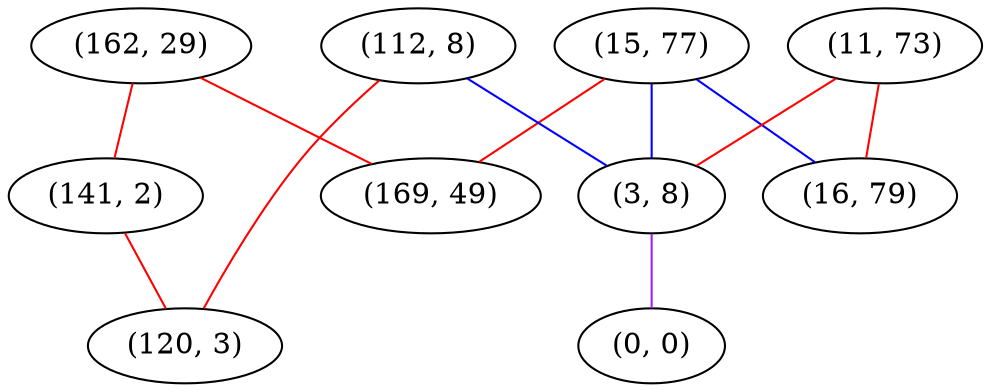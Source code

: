 graph "" {
"(162, 29)";
"(15, 77)";
"(141, 2)";
"(112, 8)";
"(11, 73)";
"(3, 8)";
"(120, 3)";
"(0, 0)";
"(169, 49)";
"(16, 79)";
"(162, 29)" -- "(141, 2)"  [color=red, key=0, weight=1];
"(162, 29)" -- "(169, 49)"  [color=red, key=0, weight=1];
"(15, 77)" -- "(3, 8)"  [color=blue, key=0, weight=3];
"(15, 77)" -- "(169, 49)"  [color=red, key=0, weight=1];
"(15, 77)" -- "(16, 79)"  [color=blue, key=0, weight=3];
"(141, 2)" -- "(120, 3)"  [color=red, key=0, weight=1];
"(112, 8)" -- "(3, 8)"  [color=blue, key=0, weight=3];
"(112, 8)" -- "(120, 3)"  [color=red, key=0, weight=1];
"(11, 73)" -- "(3, 8)"  [color=red, key=0, weight=1];
"(11, 73)" -- "(16, 79)"  [color=red, key=0, weight=1];
"(3, 8)" -- "(0, 0)"  [color=purple, key=0, weight=4];
}
